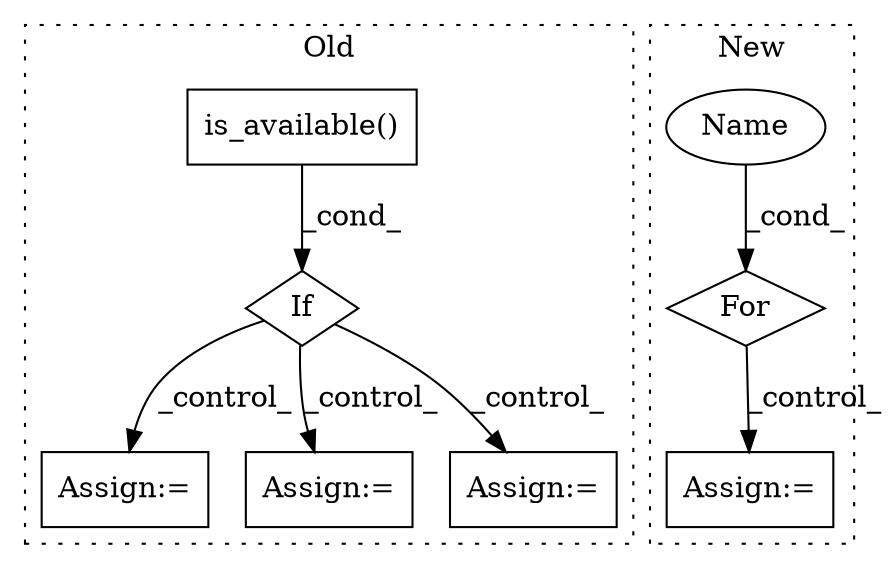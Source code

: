 digraph G {
subgraph cluster0 {
1 [label="is_available()" a="75" s="2495" l="25" shape="box"];
5 [label="If" a="96" s="2488" l="3" shape="diamond"];
6 [label="Assign:=" a="68" s="2801" l="3" shape="box"];
7 [label="Assign:=" a="68" s="2713" l="3" shape="box"];
8 [label="Assign:=" a="68" s="2862" l="3" shape="box"];
label = "Old";
style="dotted";
}
subgraph cluster1 {
2 [label="For" a="107" s="3287,3309" l="4,10" shape="diamond"];
3 [label="Name" a="87" s="3291" l="1" shape="ellipse"];
4 [label="Assign:=" a="68" s="3320" l="3" shape="box"];
label = "New";
style="dotted";
}
1 -> 5 [label="_cond_"];
2 -> 4 [label="_control_"];
3 -> 2 [label="_cond_"];
5 -> 7 [label="_control_"];
5 -> 6 [label="_control_"];
5 -> 8 [label="_control_"];
}